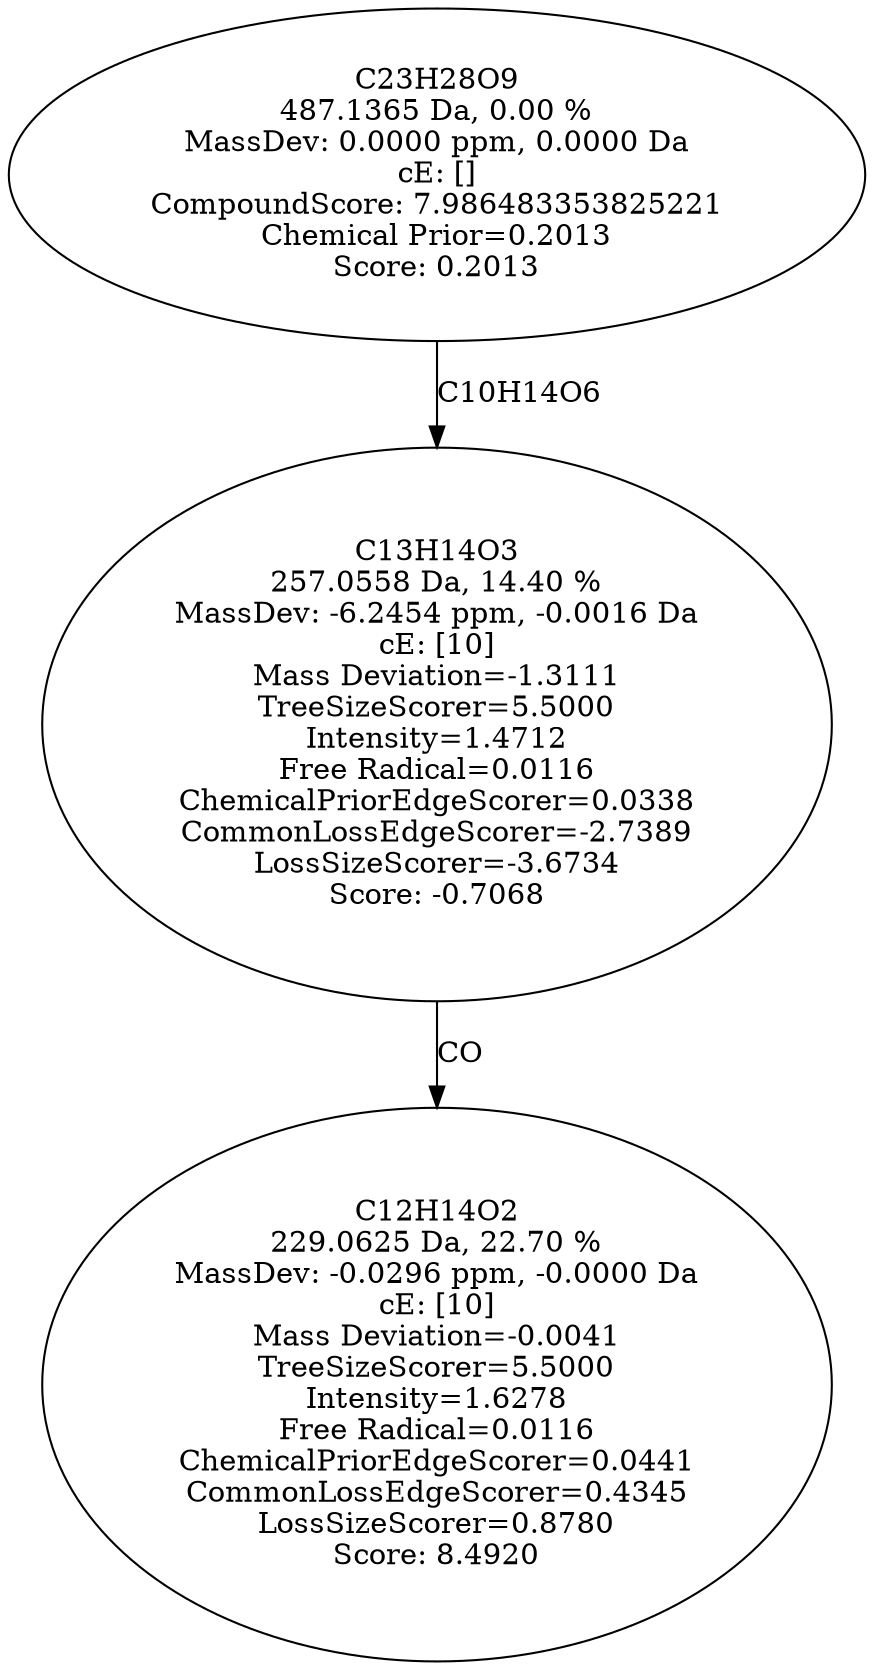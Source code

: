 strict digraph {
v1 [label="C12H14O2\n229.0625 Da, 22.70 %\nMassDev: -0.0296 ppm, -0.0000 Da\ncE: [10]\nMass Deviation=-0.0041\nTreeSizeScorer=5.5000\nIntensity=1.6278\nFree Radical=0.0116\nChemicalPriorEdgeScorer=0.0441\nCommonLossEdgeScorer=0.4345\nLossSizeScorer=0.8780\nScore: 8.4920"];
v2 [label="C13H14O3\n257.0558 Da, 14.40 %\nMassDev: -6.2454 ppm, -0.0016 Da\ncE: [10]\nMass Deviation=-1.3111\nTreeSizeScorer=5.5000\nIntensity=1.4712\nFree Radical=0.0116\nChemicalPriorEdgeScorer=0.0338\nCommonLossEdgeScorer=-2.7389\nLossSizeScorer=-3.6734\nScore: -0.7068"];
v3 [label="C23H28O9\n487.1365 Da, 0.00 %\nMassDev: 0.0000 ppm, 0.0000 Da\ncE: []\nCompoundScore: 7.986483353825221\nChemical Prior=0.2013\nScore: 0.2013"];
v2 -> v1 [label="CO"];
v3 -> v2 [label="C10H14O6"];
}